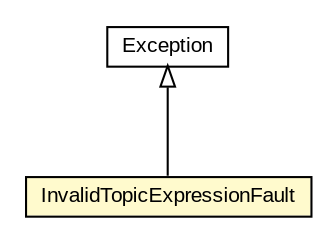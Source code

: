 #!/usr/local/bin/dot
#
# Class diagram 
# Generated by UMLGraph version R5_6-24-gf6e263 (http://www.umlgraph.org/)
#

digraph G {
	edge [fontname="arial",fontsize=10,labelfontname="arial",labelfontsize=10];
	node [fontname="arial",fontsize=10,shape=plaintext];
	nodesep=0.25;
	ranksep=0.5;
	// org.oasis_open.docs.wsn.brw_2.InvalidTopicExpressionFault
	c714832 [label=<<table title="org.oasis_open.docs.wsn.brw_2.InvalidTopicExpressionFault" border="0" cellborder="1" cellspacing="0" cellpadding="2" port="p" bgcolor="lemonChiffon" href="./InvalidTopicExpressionFault.html">
		<tr><td><table border="0" cellspacing="0" cellpadding="1">
<tr><td align="center" balign="center"> InvalidTopicExpressionFault </td></tr>
		</table></td></tr>
		</table>>, URL="./InvalidTopicExpressionFault.html", fontname="arial", fontcolor="black", fontsize=10.0];
	//org.oasis_open.docs.wsn.brw_2.InvalidTopicExpressionFault extends java.lang.Exception
	c715936:p -> c714832:p [dir=back,arrowtail=empty];
	// java.lang.Exception
	c715936 [label=<<table title="java.lang.Exception" border="0" cellborder="1" cellspacing="0" cellpadding="2" port="p" href="http://java.sun.com/j2se/1.4.2/docs/api/java/lang/Exception.html">
		<tr><td><table border="0" cellspacing="0" cellpadding="1">
<tr><td align="center" balign="center"> Exception </td></tr>
		</table></td></tr>
		</table>>, URL="http://java.sun.com/j2se/1.4.2/docs/api/java/lang/Exception.html", fontname="arial", fontcolor="black", fontsize=10.0];
}

